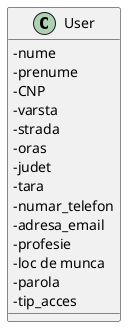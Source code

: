 @startuml
skinparam classAttributeIconSize 0
class User {
 -nume 
 -prenume
 -CNP
 -varsta
 -strada
 -oras 
 -judet
 -tara
 -numar_telefon
 -adresa_email
 -profesie
 -loc de munca
 -parola
 -tip_acces
}
@endum
